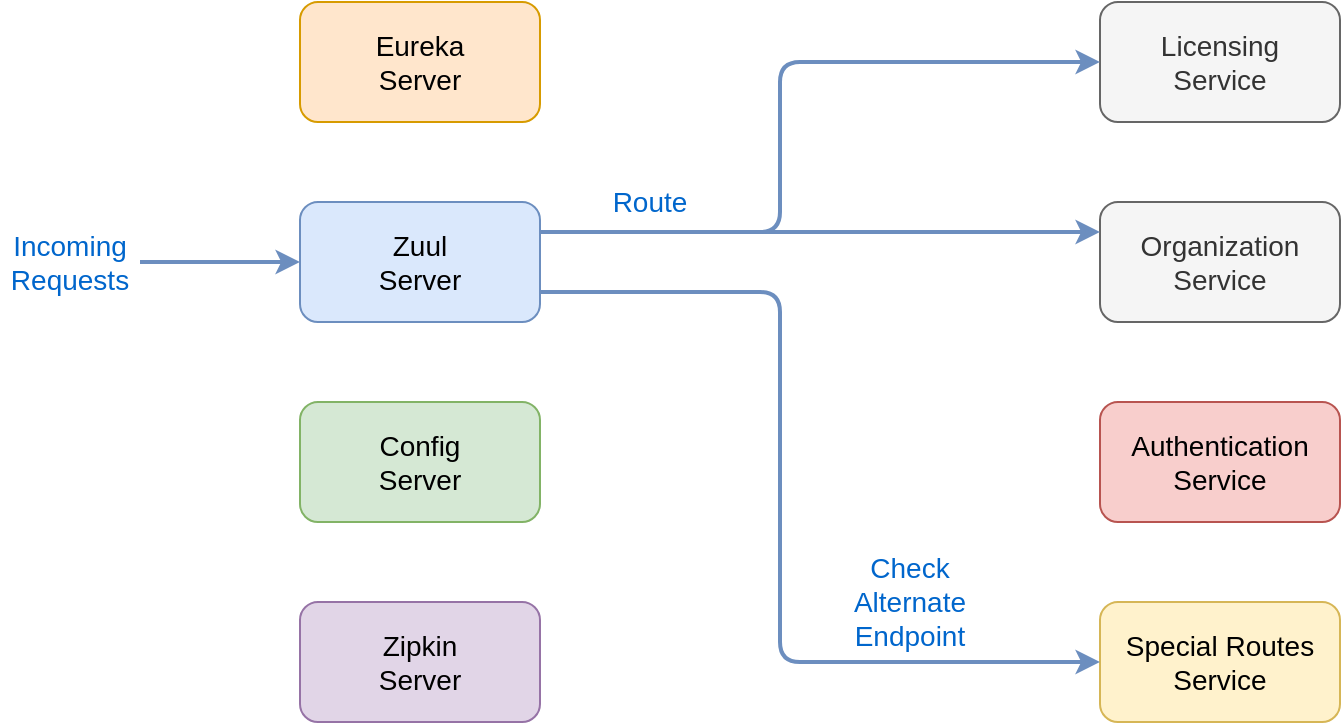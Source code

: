 <mxfile version="10.7.5" type="device"><diagram id="78axRcpWXTvuaNpvbFjN" name="Page-1"><mxGraphModel dx="1158" dy="647" grid="1" gridSize="10" guides="1" tooltips="1" connect="1" arrows="1" fold="1" page="1" pageScale="1" pageWidth="2000" pageHeight="2000" math="0" shadow="0"><root><mxCell id="0"/><mxCell id="1" parent="0"/><mxCell id="dm9B1vMJWw8DZnSAPgS3-1" value="&lt;font style=&quot;font-size: 14px&quot;&gt;Eureka&lt;br&gt;Server&lt;/font&gt;&lt;br&gt;" style="rounded=1;whiteSpace=wrap;html=1;fillColor=#ffe6cc;strokeColor=#d79b00;" parent="1" vertex="1"><mxGeometry x="240" y="320" width="120" height="60" as="geometry"/></mxCell><mxCell id="dm9B1vMJWw8DZnSAPgS3-2" value="&lt;span style=&quot;font-size: 14px&quot;&gt;Zuul&lt;br&gt;Server&lt;br&gt;&lt;/span&gt;" style="rounded=1;whiteSpace=wrap;html=1;fillColor=#dae8fc;strokeColor=#6c8ebf;" parent="1" vertex="1"><mxGeometry x="240" y="420" width="120" height="60" as="geometry"/></mxCell><mxCell id="dm9B1vMJWw8DZnSAPgS3-3" value="&lt;span style=&quot;font-size: 14px&quot;&gt;Config&lt;br&gt;Server&lt;br&gt;&lt;/span&gt;" style="rounded=1;whiteSpace=wrap;html=1;fillColor=#d5e8d4;strokeColor=#82b366;" parent="1" vertex="1"><mxGeometry x="240" y="520" width="120" height="60" as="geometry"/></mxCell><mxCell id="dm9B1vMJWw8DZnSAPgS3-4" value="&lt;span style=&quot;font-size: 14px&quot;&gt;Zipkin&lt;br&gt;Server&lt;br&gt;&lt;/span&gt;" style="rounded=1;whiteSpace=wrap;html=1;fillColor=#e1d5e7;strokeColor=#9673a6;" parent="1" vertex="1"><mxGeometry x="240" y="620" width="120" height="60" as="geometry"/></mxCell><mxCell id="dm9B1vMJWw8DZnSAPgS3-5" value="&lt;font style=&quot;font-size: 14px&quot;&gt;Licensing&lt;br&gt;Service&lt;/font&gt;&lt;br&gt;" style="rounded=1;whiteSpace=wrap;html=1;fillColor=#f5f5f5;strokeColor=#666666;fontColor=#333333;" parent="1" vertex="1"><mxGeometry x="640" y="320" width="120" height="60" as="geometry"/></mxCell><mxCell id="dm9B1vMJWw8DZnSAPgS3-6" value="&lt;span style=&quot;font-size: 14px&quot;&gt;Organization&lt;br&gt;Service&lt;br&gt;&lt;/span&gt;" style="rounded=1;whiteSpace=wrap;html=1;fillColor=#f5f5f5;strokeColor=#666666;fontColor=#333333;" parent="1" vertex="1"><mxGeometry x="640" y="420" width="120" height="60" as="geometry"/></mxCell><mxCell id="dm9B1vMJWw8DZnSAPgS3-7" value="&lt;span style=&quot;font-size: 14px&quot;&gt;Authentication&lt;br&gt;Service&lt;br&gt;&lt;/span&gt;" style="rounded=1;whiteSpace=wrap;html=1;fillColor=#f8cecc;strokeColor=#b85450;" parent="1" vertex="1"><mxGeometry x="640" y="520" width="120" height="60" as="geometry"/></mxCell><mxCell id="dm9B1vMJWw8DZnSAPgS3-8" value="&lt;span style=&quot;font-size: 14px&quot;&gt;Special Routes&lt;br&gt;Service&lt;br&gt;&lt;/span&gt;" style="rounded=1;whiteSpace=wrap;html=1;fillColor=#fff2cc;strokeColor=#d6b656;" parent="1" vertex="1"><mxGeometry x="640" y="620" width="120" height="60" as="geometry"/></mxCell><mxCell id="dm9B1vMJWw8DZnSAPgS3-20" value="&lt;span style=&quot;font-size: 14px&quot;&gt;&lt;font color=&quot;#0066cc&quot;&gt;Route&lt;/font&gt;&lt;/span&gt;" style="text;html=1;strokeColor=none;fillColor=none;align=center;verticalAlign=middle;whiteSpace=wrap;rounded=0;" parent="1" vertex="1"><mxGeometry x="380" y="405" width="70" height="30" as="geometry"/></mxCell><mxCell id="2QvBUNbDqIRcNMD8txNo-2" value="" style="endArrow=classic;html=1;fillColor=#dae8fc;strokeColor=#6c8ebf;strokeWidth=2;exitX=1;exitY=0.25;exitDx=0;exitDy=0;entryX=0;entryY=0.25;entryDx=0;entryDy=0;" parent="1" source="dm9B1vMJWw8DZnSAPgS3-2" target="dm9B1vMJWw8DZnSAPgS3-6" edge="1"><mxGeometry width="50" height="50" relative="1" as="geometry"><mxPoint x="500" y="750" as="sourcePoint"/><mxPoint x="220" y="1050" as="targetPoint"/><Array as="points"><mxPoint x="500" y="435"/></Array></mxGeometry></mxCell><mxCell id="prY0xLUqGr_CKQtGyHxf-1" value="" style="endArrow=classic;html=1;fillColor=#dae8fc;strokeColor=#6c8ebf;strokeWidth=2;exitX=1;exitY=0.25;exitDx=0;exitDy=0;entryX=0;entryY=0.5;entryDx=0;entryDy=0;" edge="1" parent="1" source="dm9B1vMJWw8DZnSAPgS3-2" target="dm9B1vMJWw8DZnSAPgS3-5"><mxGeometry width="50" height="50" relative="1" as="geometry"><mxPoint x="490" y="510" as="sourcePoint"/><mxPoint x="770" y="510" as="targetPoint"/><Array as="points"><mxPoint x="480" y="435"/><mxPoint x="480" y="350"/></Array></mxGeometry></mxCell><mxCell id="prY0xLUqGr_CKQtGyHxf-2" value="" style="endArrow=classic;html=1;fillColor=#dae8fc;strokeColor=#6c8ebf;strokeWidth=2;exitX=1;exitY=0.75;exitDx=0;exitDy=0;entryX=0;entryY=0.5;entryDx=0;entryDy=0;" edge="1" parent="1" source="dm9B1vMJWw8DZnSAPgS3-2" target="dm9B1vMJWw8DZnSAPgS3-8"><mxGeometry width="50" height="50" relative="1" as="geometry"><mxPoint x="510" y="520" as="sourcePoint"/><mxPoint x="790" y="520" as="targetPoint"/><Array as="points"><mxPoint x="480" y="465"/><mxPoint x="480" y="650"/></Array></mxGeometry></mxCell><mxCell id="prY0xLUqGr_CKQtGyHxf-3" value="&lt;span style=&quot;font-size: 14px&quot;&gt;&lt;font color=&quot;#0066cc&quot;&gt;Check&lt;br&gt;Alternate&lt;br&gt;Endpoint&lt;br&gt;&lt;/font&gt;&lt;/span&gt;" style="text;html=1;strokeColor=none;fillColor=none;align=center;verticalAlign=middle;whiteSpace=wrap;rounded=0;" vertex="1" parent="1"><mxGeometry x="510" y="590" width="70" height="60" as="geometry"/></mxCell><mxCell id="prY0xLUqGr_CKQtGyHxf-4" value="" style="endArrow=classic;html=1;fillColor=#dae8fc;strokeColor=#6c8ebf;strokeWidth=2;entryX=0;entryY=0.5;entryDx=0;entryDy=0;" edge="1" parent="1" target="dm9B1vMJWw8DZnSAPgS3-2"><mxGeometry width="50" height="50" relative="1" as="geometry"><mxPoint x="160" y="450" as="sourcePoint"/><mxPoint x="510" y="440" as="targetPoint"/><Array as="points"/></mxGeometry></mxCell><mxCell id="prY0xLUqGr_CKQtGyHxf-5" value="&lt;span style=&quot;font-size: 14px&quot;&gt;&lt;font color=&quot;#0066cc&quot;&gt;Incoming&lt;br&gt;Requests&lt;br&gt;&lt;/font&gt;&lt;/span&gt;" style="text;html=1;strokeColor=none;fillColor=none;align=center;verticalAlign=middle;whiteSpace=wrap;rounded=0;" vertex="1" parent="1"><mxGeometry x="90" y="430" width="70" height="40" as="geometry"/></mxCell></root></mxGraphModel></diagram></mxfile>